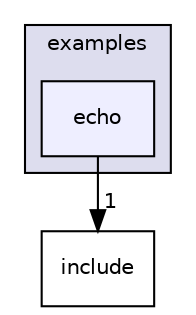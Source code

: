digraph "lib/wsServer/examples/echo" {
  compound=true
  node [ fontsize="10", fontname="Helvetica"];
  edge [ labelfontsize="10", labelfontname="Helvetica"];
  subgraph clusterdir_e2a16d0e2e47a011f922e352084769ba {
    graph [ bgcolor="#ddddee", pencolor="black", label="examples" fontname="Helvetica", fontsize="10", URL="dir_e2a16d0e2e47a011f922e352084769ba.html"]
  dir_752583b93a6fade7d1af13eb96016e93 [shape=box, label="echo", style="filled", fillcolor="#eeeeff", pencolor="black", URL="dir_752583b93a6fade7d1af13eb96016e93.html"];
  }
  dir_fa9307ea9689b9d9a6a5048837f9fbd4 [shape=box label="include" URL="dir_fa9307ea9689b9d9a6a5048837f9fbd4.html"];
  dir_752583b93a6fade7d1af13eb96016e93->dir_fa9307ea9689b9d9a6a5048837f9fbd4 [headlabel="1", labeldistance=1.5 headhref="dir_000005_000010.html"];
}
